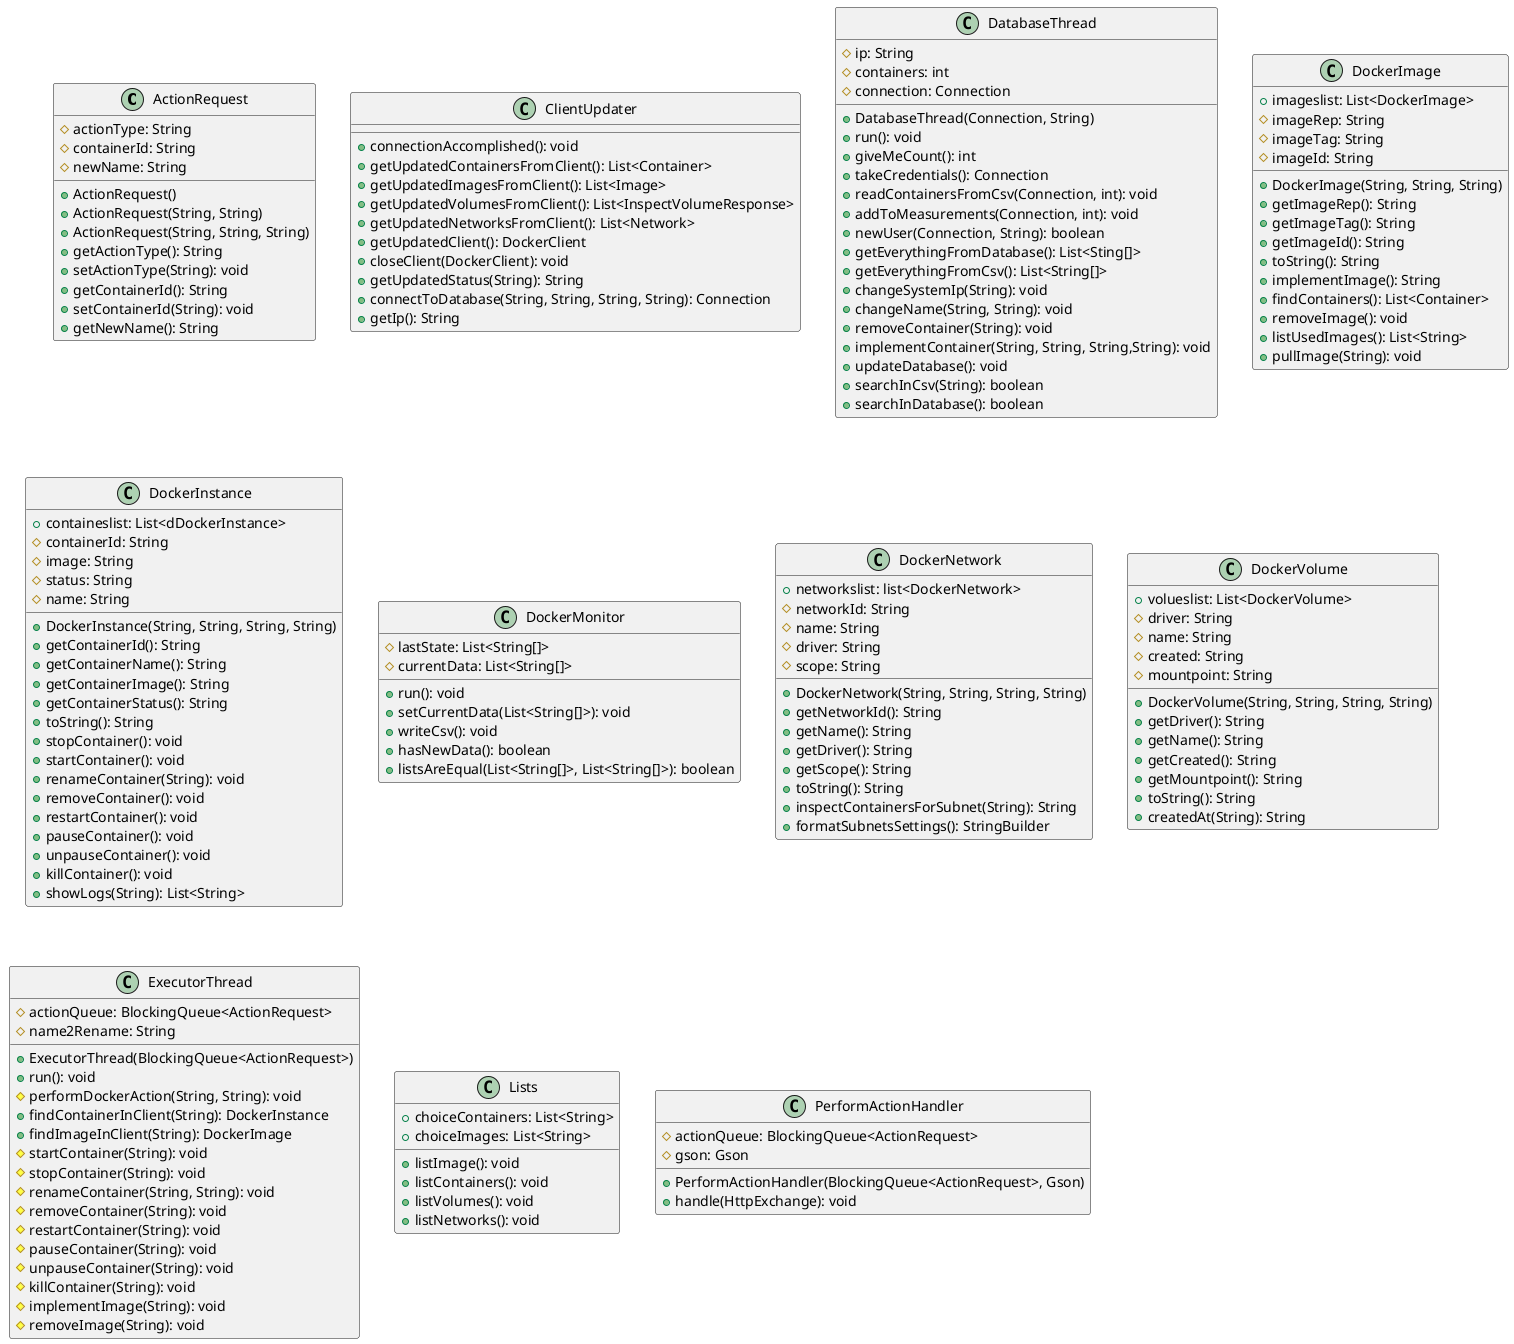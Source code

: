 @startuml
'https://plantuml.com/class-diagram'

class ActionRequest {
    #actionType: String
    #containerId: String
    #newName: String
    +ActionRequest()
    +ActionRequest(String, String)
    +ActionRequest(String, String, String)
    +getActionType(): String
    +setActionType(String): void
    +getContainerId(): String
    +setContainerId(String): void
    +getNewName(): String
}
class ClientUpdater {
    +connectionAccomplished(): void
    +getUpdatedContainersFromClient(): List<Container>
    +getUpdatedImagesFromClient(): List<Image>
    +getUpdatedVolumesFromClient(): List<InspectVolumeResponse>
    +getUpdatedNetworksFromClient(): List<Network>
    +getUpdatedClient(): DockerClient
    +closeClient(DockerClient): void
    +getUpdatedStatus(String): String
    +connectToDatabase(String, String, String, String): Connection
    +getIp(): String
}
class DatabaseThread {
    #ip: String
    #containers: int
    #connection: Connection
    +DatabaseThread(Connection, String)
    +run(): void
    +giveMeCount(): int
    +takeCredentials(): Connection
    +readContainersFromCsv(Connection, int): void
    +addToMeasurements(Connection, int): void
    +newUser(Connection, String): boolean
    +getEverythingFromDatabase(): List<Sting[]>
    +getEverythingFromCsv(): List<String[]>
    +changeSystemIp(String): void
    +changeName(String, String): void
    +removeContainer(String): void
    +implementContainer(String, String, String,String): void
    +updateDatabase(): void
    +searchInCsv(String): boolean
    +searchInDatabase(): boolean
}
class DockerImage {
    +imageslist: List<DockerImage>
    #imageRep: String
    #imageTag: String
    #imageId: String
    +DockerImage(String, String, String)
    +getImageRep(): String
    +getImageTag(): String
    +getImageId(): String
    +toString(): String
    +implementImage(): String
    +findContainers(): List<Container>
    +removeImage(): void
    +listUsedImages(): List<String>
    +pullImage(String): void
}
class DockerInstance {
    +containeslist: List<dDockerInstance>
    #containerId: String
    #image: String
    #status: String
    #name: String
    +DockerInstance(String, String, String, String)
    +getContainerId(): String
    +getContainerName(): String
    +getContainerImage(): String
    +getContainerStatus(): String
    +toString(): String
    +stopContainer(): void
    +startContainer(): void
    +renameContainer(String): void
    +removeContainer(): void
    +restartContainer(): void
    +pauseContainer(): void
    +unpauseContainer(): void
    +killContainer(): void
    +showLogs(String): List<String>
}
class DockerMonitor {
    #lastState: List<String[]>
    #currentData: List<String[]>
    +run(): void
    +setCurrentData(List<String[]>): void
    +writeCsv(): void
    +hasNewData(): boolean
    +listsAreEqual(List<String[]>, List<String[]>): boolean
}
class DockerNetwork {
    +networkslist: list<DockerNetwork>
    #networkId: String
    #name: String
    #driver: String
    #scope: String
    +DockerNetwork(String, String, String, String)
    +getNetworkId(): String
    +getName(): String
    +getDriver(): String
    +getScope(): String
    +toString(): String
    +inspectContainersForSubnet(String): String
    +formatSubnetsSettings(): StringBuilder
}
class DockerVolume {
    +volueslist: List<DockerVolume>
    #driver: String
    #name: String
    #created: String
    #mountpoint: String
    +DockerVolume(String, String, String, String)
    +getDriver(): String
    +getName(): String
    +getCreated(): String
    +getMountpoint(): String
    +toString(): String
    +createdAt(String): String
}
class ExecutorThread {
    #actionQueue: BlockingQueue<ActionRequest>
    +ExecutorThread(BlockingQueue<ActionRequest>)
    #name2Rename: String
    +run(): void
    #performDockerAction(String, String): void
    +findContainerInClient(String): DockerInstance
    +findImageInClient(String): DockerImage
    #startContainer(String): void
    #stopContainer(String): void
    #renameContainer(String, String): void
    #removeContainer(String): void
    #restartContainer(String): void
    #pauseContainer(String): void
    #unpauseContainer(String): void
    #killContainer(String): void
    #implementImage(String): void
    #removeImage(String): void
}
class Lists {
    +choiceContainers: List<String>
    +choiceImages: List<String>
    +listImage(): void
    +listContainers(): void
    +listVolumes(): void
    +listNetworks(): void
}
class PerformActionHandler {
    #actionQueue: BlockingQueue<ActionRequest>
    #gson: Gson
    +PerformActionHandler(BlockingQueue<ActionRequest>, Gson)
    +handle(HttpExchange): void
}
@enduml